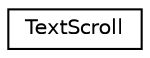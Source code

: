 digraph G
{
  edge [fontname="Helvetica",fontsize="10",labelfontname="Helvetica",labelfontsize="10"];
  node [fontname="Helvetica",fontsize="10",shape=record];
  rankdir=LR;
  Node1 [label="TextScroll",height=0.2,width=0.4,color="black", fillcolor="white", style="filled",URL="$de/d0b/structTextScroll.html"];
}
